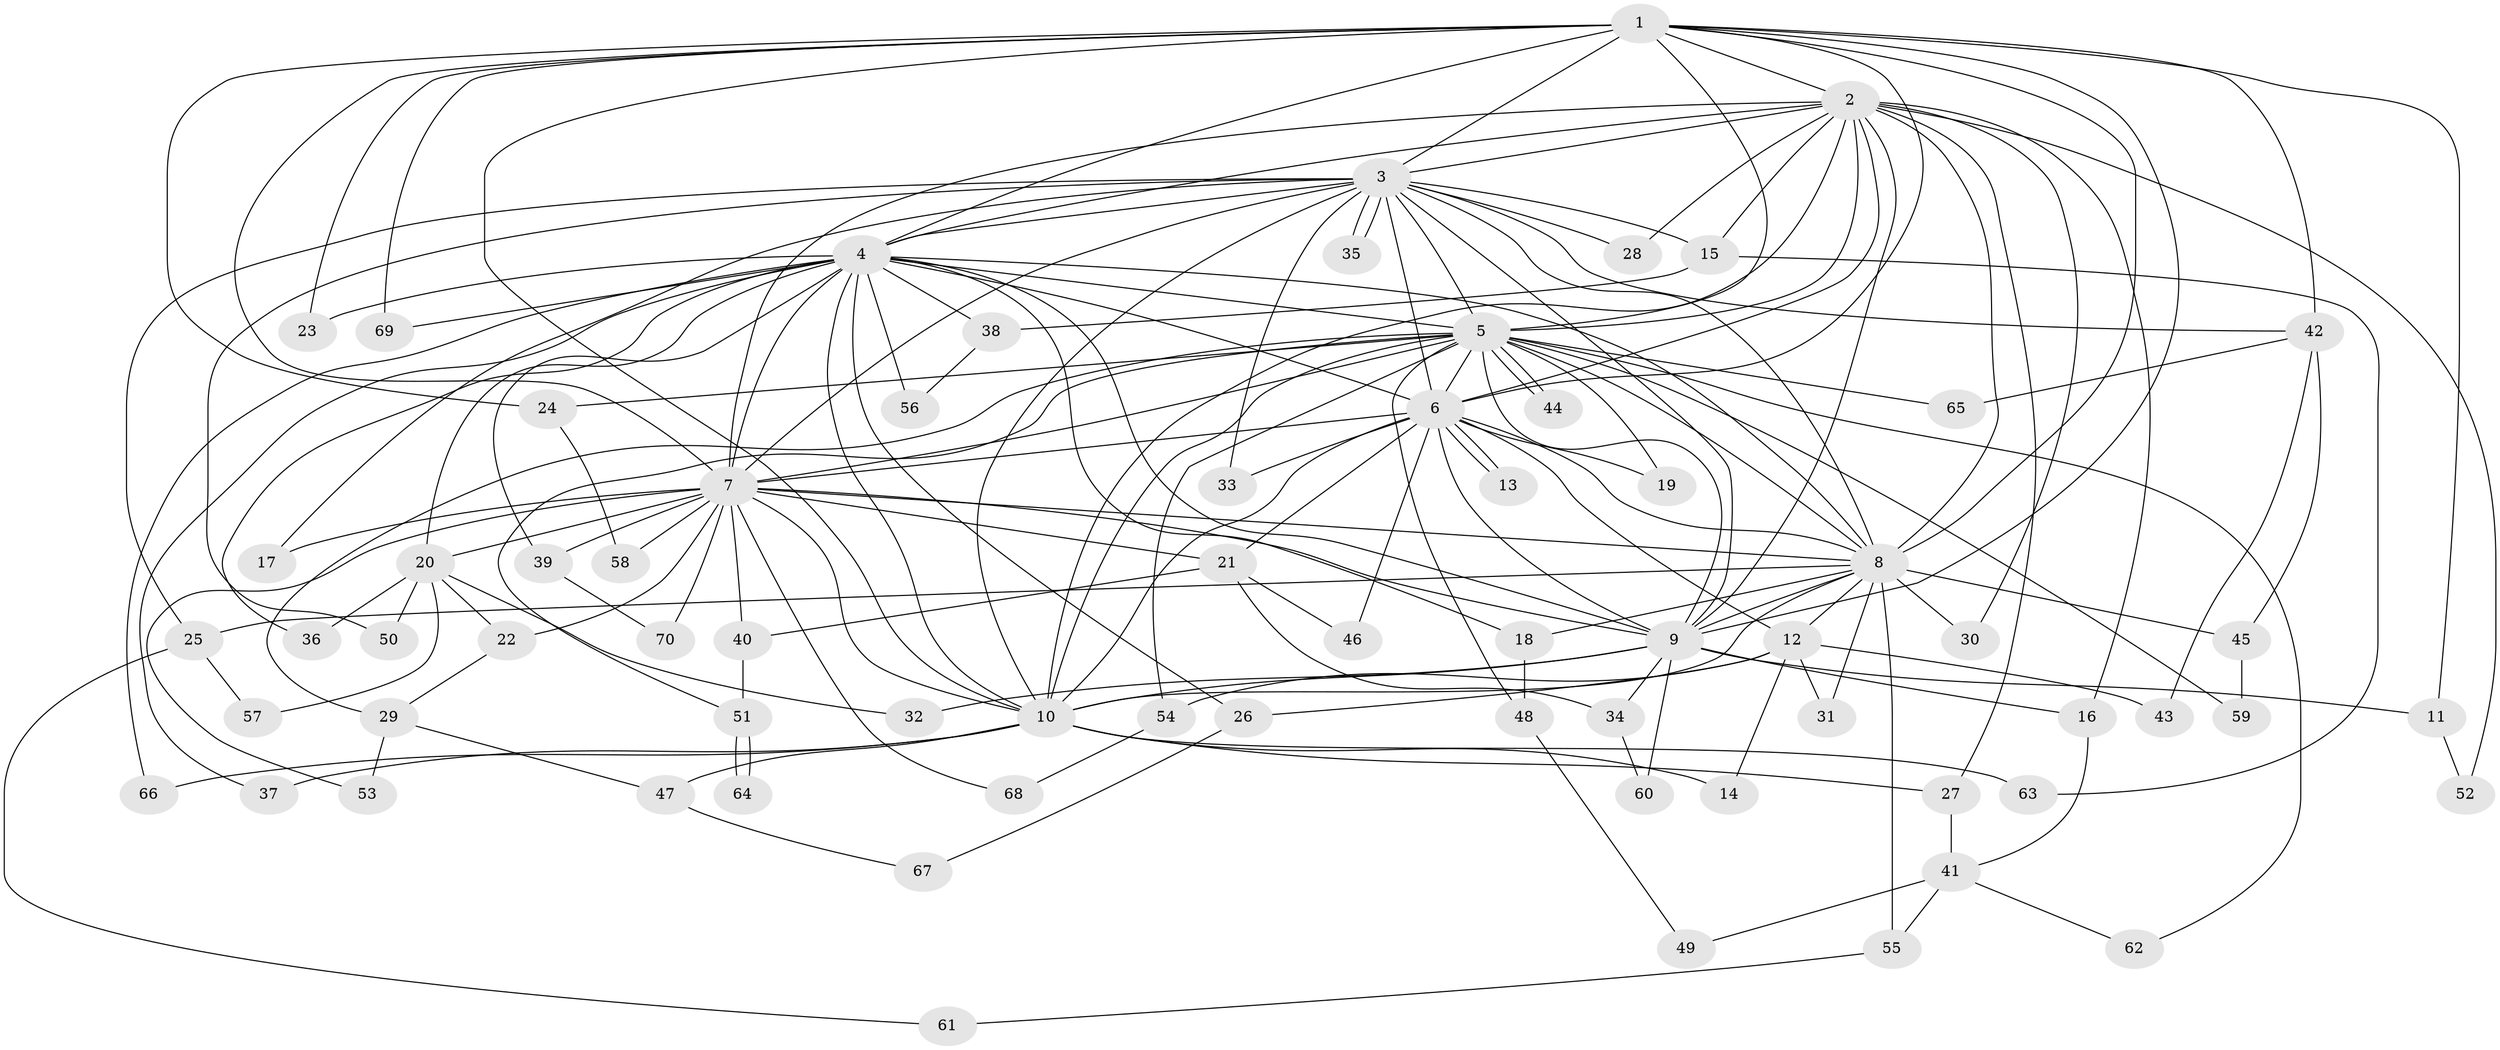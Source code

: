 // Generated by graph-tools (version 1.1) at 2025/13/03/09/25 04:13:59]
// undirected, 70 vertices, 165 edges
graph export_dot {
graph [start="1"]
  node [color=gray90,style=filled];
  1;
  2;
  3;
  4;
  5;
  6;
  7;
  8;
  9;
  10;
  11;
  12;
  13;
  14;
  15;
  16;
  17;
  18;
  19;
  20;
  21;
  22;
  23;
  24;
  25;
  26;
  27;
  28;
  29;
  30;
  31;
  32;
  33;
  34;
  35;
  36;
  37;
  38;
  39;
  40;
  41;
  42;
  43;
  44;
  45;
  46;
  47;
  48;
  49;
  50;
  51;
  52;
  53;
  54;
  55;
  56;
  57;
  58;
  59;
  60;
  61;
  62;
  63;
  64;
  65;
  66;
  67;
  68;
  69;
  70;
  1 -- 2;
  1 -- 3;
  1 -- 4;
  1 -- 5;
  1 -- 6;
  1 -- 7;
  1 -- 8;
  1 -- 9;
  1 -- 10;
  1 -- 11;
  1 -- 23;
  1 -- 24;
  1 -- 42;
  1 -- 69;
  2 -- 3;
  2 -- 4;
  2 -- 5;
  2 -- 6;
  2 -- 7;
  2 -- 8;
  2 -- 9;
  2 -- 10;
  2 -- 15;
  2 -- 16;
  2 -- 27;
  2 -- 28;
  2 -- 30;
  2 -- 52;
  3 -- 4;
  3 -- 5;
  3 -- 6;
  3 -- 7;
  3 -- 8;
  3 -- 9;
  3 -- 10;
  3 -- 15;
  3 -- 17;
  3 -- 25;
  3 -- 28;
  3 -- 33;
  3 -- 35;
  3 -- 35;
  3 -- 42;
  3 -- 50;
  4 -- 5;
  4 -- 6;
  4 -- 7;
  4 -- 8;
  4 -- 9;
  4 -- 10;
  4 -- 18;
  4 -- 20;
  4 -- 23;
  4 -- 26;
  4 -- 36;
  4 -- 37;
  4 -- 38;
  4 -- 39;
  4 -- 56;
  4 -- 66;
  4 -- 69;
  5 -- 6;
  5 -- 7;
  5 -- 8;
  5 -- 9;
  5 -- 10;
  5 -- 19;
  5 -- 24;
  5 -- 29;
  5 -- 44;
  5 -- 44;
  5 -- 48;
  5 -- 51;
  5 -- 54;
  5 -- 59;
  5 -- 62;
  5 -- 65;
  6 -- 7;
  6 -- 8;
  6 -- 9;
  6 -- 10;
  6 -- 12;
  6 -- 13;
  6 -- 13;
  6 -- 19;
  6 -- 21;
  6 -- 33;
  6 -- 46;
  7 -- 8;
  7 -- 9;
  7 -- 10;
  7 -- 17;
  7 -- 20;
  7 -- 21;
  7 -- 22;
  7 -- 39;
  7 -- 40;
  7 -- 53;
  7 -- 58;
  7 -- 68;
  7 -- 70;
  8 -- 9;
  8 -- 10;
  8 -- 12;
  8 -- 18;
  8 -- 25;
  8 -- 30;
  8 -- 31;
  8 -- 45;
  8 -- 55;
  9 -- 10;
  9 -- 11;
  9 -- 16;
  9 -- 32;
  9 -- 34;
  9 -- 60;
  10 -- 14;
  10 -- 27;
  10 -- 37;
  10 -- 47;
  10 -- 63;
  10 -- 66;
  11 -- 52;
  12 -- 14;
  12 -- 26;
  12 -- 31;
  12 -- 43;
  12 -- 54;
  15 -- 38;
  15 -- 63;
  16 -- 41;
  18 -- 48;
  20 -- 22;
  20 -- 32;
  20 -- 36;
  20 -- 50;
  20 -- 57;
  21 -- 34;
  21 -- 40;
  21 -- 46;
  22 -- 29;
  24 -- 58;
  25 -- 57;
  25 -- 61;
  26 -- 67;
  27 -- 41;
  29 -- 47;
  29 -- 53;
  34 -- 60;
  38 -- 56;
  39 -- 70;
  40 -- 51;
  41 -- 49;
  41 -- 55;
  41 -- 62;
  42 -- 43;
  42 -- 45;
  42 -- 65;
  45 -- 59;
  47 -- 67;
  48 -- 49;
  51 -- 64;
  51 -- 64;
  54 -- 68;
  55 -- 61;
}
